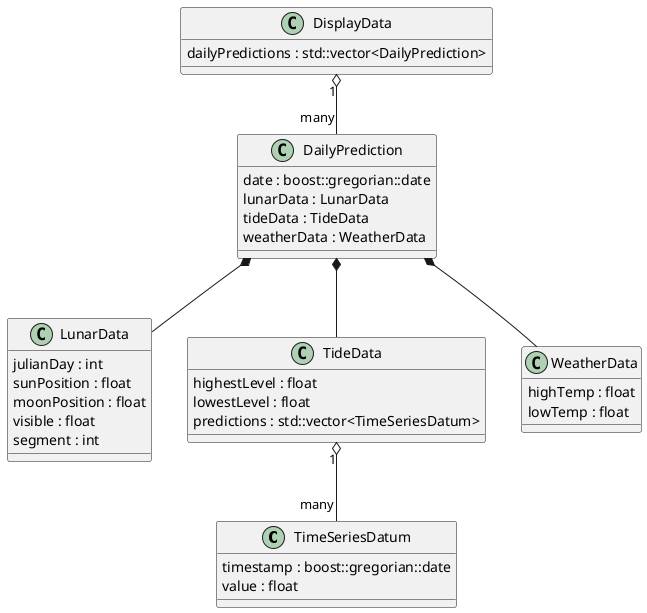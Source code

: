 @startuml
'https://plantuml.com/class-diagram

class TimeSeriesDatum {
    timestamp : boost::gregorian::date
    value : float
}

class DisplayData {
    dailyPredictions : std::vector<DailyPrediction>
}

class DailyPrediction {
    date : boost::gregorian::date
    lunarData : LunarData
    tideData : TideData
    weatherData : WeatherData
}

class LunarData {
    julianDay : int
    sunPosition : float
    moonPosition : float
    visible : float
    segment : int
}

class TideData {
    highestLevel : float
    lowestLevel : float
    predictions : std::vector<TimeSeriesDatum>
}

class WeatherData {
    highTemp : float
    lowTemp : float
}

DisplayData "1" o-- "many" DailyPrediction
DailyPrediction *-- LunarData
DailyPrediction *-- TideData
DailyPrediction *-- WeatherData
TideData "1" o-- "many" TimeSeriesDatum


@enduml